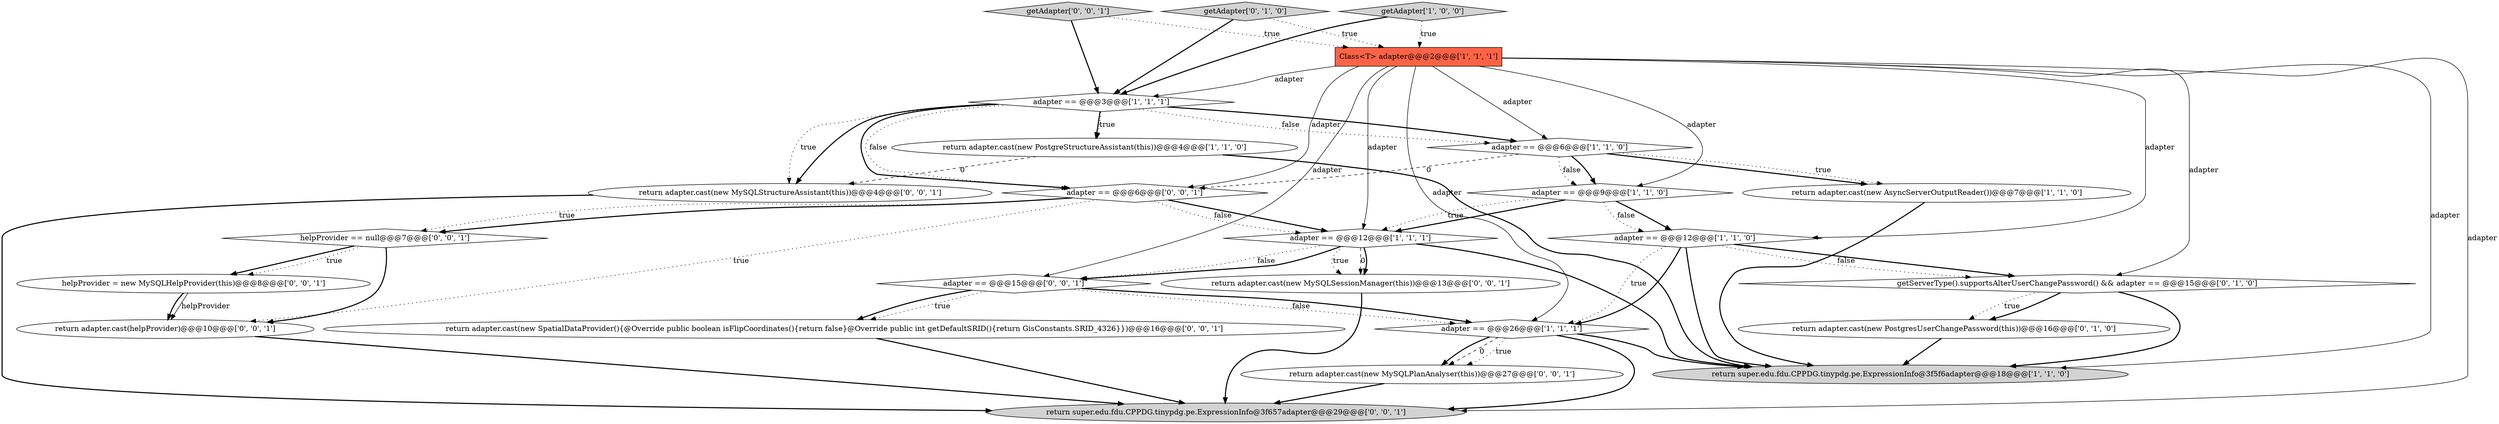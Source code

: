 digraph {
13 [style = filled, label = "return adapter.cast(new PostgresUserChangePassword(this))@@@16@@@['0', '1', '0']", fillcolor = white, shape = ellipse image = "AAA1AAABBB2BBB"];
4 [style = filled, label = "adapter == @@@9@@@['1', '1', '0']", fillcolor = white, shape = diamond image = "AAA0AAABBB1BBB"];
3 [style = filled, label = "return adapter.cast(new PostgreStructureAssistant(this))@@@4@@@['1', '1', '0']", fillcolor = white, shape = ellipse image = "AAA0AAABBB1BBB"];
15 [style = filled, label = "adapter == @@@6@@@['0', '0', '1']", fillcolor = white, shape = diamond image = "AAA0AAABBB3BBB"];
14 [style = filled, label = "return adapter.cast(helpProvider)@@@10@@@['0', '0', '1']", fillcolor = white, shape = ellipse image = "AAA0AAABBB3BBB"];
17 [style = filled, label = "return adapter.cast(new MySQLPlanAnalyser(this))@@@27@@@['0', '0', '1']", fillcolor = white, shape = ellipse image = "AAA0AAABBB3BBB"];
24 [style = filled, label = "return adapter.cast(new MySQLSessionManager(this))@@@13@@@['0', '0', '1']", fillcolor = white, shape = ellipse image = "AAA0AAABBB3BBB"];
6 [style = filled, label = "adapter == @@@12@@@['1', '1', '1']", fillcolor = white, shape = diamond image = "AAA0AAABBB1BBB"];
23 [style = filled, label = "return super.edu.fdu.CPPDG.tinypdg.pe.ExpressionInfo@3f657adapter@@@29@@@['0', '0', '1']", fillcolor = lightgray, shape = ellipse image = "AAA0AAABBB3BBB"];
16 [style = filled, label = "return adapter.cast(new SpatialDataProvider(){@Override public boolean isFlipCoordinates(){return false}@Override public int getDefaultSRID(){return GisConstants.SRID_4326}})@@@16@@@['0', '0', '1']", fillcolor = white, shape = ellipse image = "AAA0AAABBB3BBB"];
8 [style = filled, label = "adapter == @@@6@@@['1', '1', '0']", fillcolor = white, shape = diamond image = "AAA0AAABBB1BBB"];
20 [style = filled, label = "getAdapter['0', '0', '1']", fillcolor = lightgray, shape = diamond image = "AAA0AAABBB3BBB"];
5 [style = filled, label = "getAdapter['1', '0', '0']", fillcolor = lightgray, shape = diamond image = "AAA0AAABBB1BBB"];
2 [style = filled, label = "return super.edu.fdu.CPPDG.tinypdg.pe.ExpressionInfo@3f5f6adapter@@@18@@@['1', '1', '0']", fillcolor = lightgray, shape = ellipse image = "AAA0AAABBB1BBB"];
18 [style = filled, label = "adapter == @@@15@@@['0', '0', '1']", fillcolor = white, shape = diamond image = "AAA0AAABBB3BBB"];
11 [style = filled, label = "getAdapter['0', '1', '0']", fillcolor = lightgray, shape = diamond image = "AAA0AAABBB2BBB"];
22 [style = filled, label = "helpProvider == null@@@7@@@['0', '0', '1']", fillcolor = white, shape = diamond image = "AAA0AAABBB3BBB"];
10 [style = filled, label = "adapter == @@@26@@@['1', '1', '1']", fillcolor = white, shape = diamond image = "AAA0AAABBB1BBB"];
9 [style = filled, label = "adapter == @@@12@@@['1', '1', '0']", fillcolor = white, shape = diamond image = "AAA0AAABBB1BBB"];
1 [style = filled, label = "adapter == @@@3@@@['1', '1', '1']", fillcolor = white, shape = diamond image = "AAA0AAABBB1BBB"];
0 [style = filled, label = "return adapter.cast(new AsyncServerOutputReader())@@@7@@@['1', '1', '0']", fillcolor = white, shape = ellipse image = "AAA0AAABBB1BBB"];
7 [style = filled, label = "Class<T> adapter@@@2@@@['1', '1', '1']", fillcolor = tomato, shape = box image = "AAA0AAABBB1BBB"];
12 [style = filled, label = "getServerType().supportsAlterUserChangePassword() && adapter == @@@15@@@['0', '1', '0']", fillcolor = white, shape = diamond image = "AAA1AAABBB2BBB"];
19 [style = filled, label = "helpProvider = new MySQLHelpProvider(this)@@@8@@@['0', '0', '1']", fillcolor = white, shape = ellipse image = "AAA0AAABBB3BBB"];
21 [style = filled, label = "return adapter.cast(new MySQLStructureAssistant(this))@@@4@@@['0', '0', '1']", fillcolor = white, shape = ellipse image = "AAA0AAABBB3BBB"];
19->14 [style = solid, label="helpProvider"];
7->1 [style = solid, label="adapter"];
1->8 [style = dotted, label="false"];
4->6 [style = bold, label=""];
1->15 [style = dotted, label="false"];
22->19 [style = bold, label=""];
6->18 [style = bold, label=""];
22->19 [style = dotted, label="true"];
7->8 [style = solid, label="adapter"];
10->2 [style = bold, label=""];
10->23 [style = bold, label=""];
8->4 [style = bold, label=""];
10->17 [style = bold, label=""];
8->0 [style = bold, label=""];
3->2 [style = bold, label=""];
24->23 [style = bold, label=""];
7->10 [style = solid, label="adapter"];
18->10 [style = dotted, label="false"];
5->1 [style = bold, label=""];
7->15 [style = solid, label="adapter"];
12->2 [style = bold, label=""];
1->8 [style = bold, label=""];
1->21 [style = bold, label=""];
12->13 [style = dotted, label="true"];
9->2 [style = bold, label=""];
3->21 [style = dashed, label="0"];
10->17 [style = dashed, label="0"];
11->1 [style = bold, label=""];
11->7 [style = dotted, label="true"];
5->7 [style = dotted, label="true"];
15->22 [style = bold, label=""];
7->23 [style = solid, label="adapter"];
6->24 [style = bold, label=""];
7->2 [style = solid, label="adapter"];
15->6 [style = bold, label=""];
20->1 [style = bold, label=""];
9->10 [style = dotted, label="true"];
6->2 [style = bold, label=""];
12->13 [style = bold, label=""];
8->4 [style = dotted, label="false"];
18->16 [style = dotted, label="true"];
7->4 [style = solid, label="adapter"];
1->3 [style = dotted, label="true"];
1->3 [style = bold, label=""];
7->18 [style = solid, label="adapter"];
6->24 [style = dotted, label="true"];
9->12 [style = bold, label=""];
22->14 [style = bold, label=""];
1->21 [style = dotted, label="true"];
16->23 [style = bold, label=""];
4->9 [style = bold, label=""];
18->10 [style = bold, label=""];
8->15 [style = dashed, label="0"];
15->6 [style = dotted, label="false"];
20->7 [style = dotted, label="true"];
18->16 [style = bold, label=""];
6->24 [style = dashed, label="0"];
1->15 [style = bold, label=""];
4->9 [style = dotted, label="false"];
6->18 [style = dotted, label="false"];
17->23 [style = bold, label=""];
14->23 [style = bold, label=""];
15->22 [style = dotted, label="true"];
19->14 [style = bold, label=""];
0->2 [style = bold, label=""];
15->14 [style = dotted, label="true"];
10->17 [style = dotted, label="true"];
13->2 [style = bold, label=""];
4->6 [style = dotted, label="true"];
9->12 [style = dotted, label="false"];
7->6 [style = solid, label="adapter"];
21->23 [style = bold, label=""];
7->12 [style = solid, label="adapter"];
8->0 [style = dotted, label="true"];
9->10 [style = bold, label=""];
7->9 [style = solid, label="adapter"];
}
